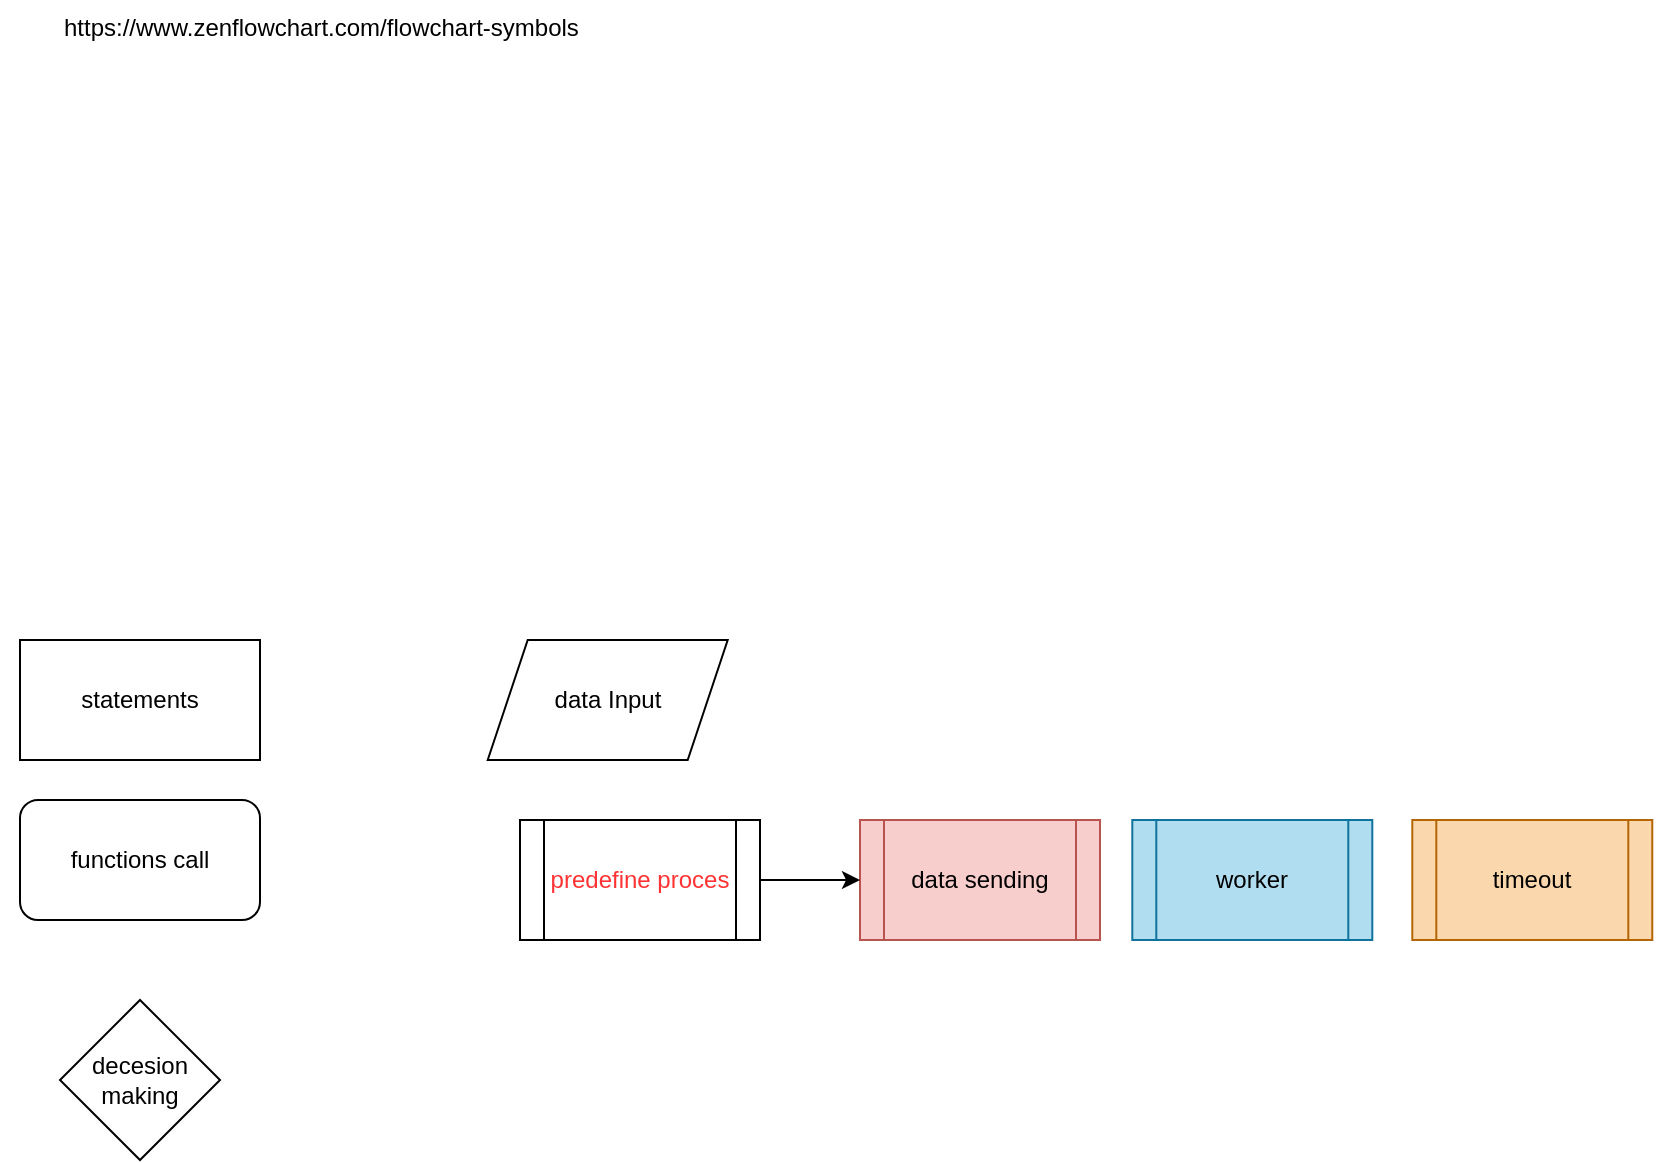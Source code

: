 <mxfile version="17.4.6" type="github">
  <diagram id="69YoF8s6pK7iw70b-nQL" name="Page-1">
    <mxGraphModel dx="1038" dy="579" grid="1" gridSize="10" guides="1" tooltips="1" connect="1" arrows="1" fold="1" page="1" pageScale="1" pageWidth="850" pageHeight="1100" math="0" shadow="0">
      <root>
        <mxCell id="0" />
        <mxCell id="1" parent="0" />
        <mxCell id="Gnrq6Jq-5mUZ2eu32NfB-6" value="" style="shape=image;verticalLabelPosition=bottom;labelBackgroundColor=default;verticalAlign=top;aspect=fixed;imageAspect=0;image=https://uploads-ssl.webflow.com/6184b461a39ff13bfb8c0556/61de99e8171cc6468145551d_flowchart-symbols-800.png;" vertex="1" parent="1">
          <mxGeometry x="30" y="70" width="363.85" height="240" as="geometry" />
        </mxCell>
        <UserObject label="https://www.zenflowchart.com/flowchart-symbols" link="https://www.zenflowchart.com/flowchart-symbols" id="Gnrq6Jq-5mUZ2eu32NfB-7">
          <mxCell style="text;whiteSpace=wrap;html=1;" vertex="1" parent="1">
            <mxGeometry x="60" y="30" width="280" height="30" as="geometry" />
          </mxCell>
        </UserObject>
        <mxCell id="Gnrq6Jq-5mUZ2eu32NfB-8" value="statements" style="rounded=0;whiteSpace=wrap;html=1;" vertex="1" parent="1">
          <mxGeometry x="40" y="350" width="120" height="60" as="geometry" />
        </mxCell>
        <mxCell id="Gnrq6Jq-5mUZ2eu32NfB-9" value="functions call" style="rounded=1;whiteSpace=wrap;html=1;" vertex="1" parent="1">
          <mxGeometry x="40" y="430" width="120" height="60" as="geometry" />
        </mxCell>
        <mxCell id="Gnrq6Jq-5mUZ2eu32NfB-10" value="decesion making" style="rhombus;whiteSpace=wrap;html=1;" vertex="1" parent="1">
          <mxGeometry x="60" y="530" width="80" height="80" as="geometry" />
        </mxCell>
        <mxCell id="Gnrq6Jq-5mUZ2eu32NfB-11" value="data Input" style="shape=parallelogram;perimeter=parallelogramPerimeter;whiteSpace=wrap;html=1;fixedSize=1;" vertex="1" parent="1">
          <mxGeometry x="273.85" y="350" width="120" height="60" as="geometry" />
        </mxCell>
        <mxCell id="Gnrq6Jq-5mUZ2eu32NfB-12" value="data sending" style="shape=process;whiteSpace=wrap;html=1;backgroundOutline=1;fillColor=#f8cecc;strokeColor=#b85450;" vertex="1" parent="1">
          <mxGeometry x="460" y="440" width="120" height="60" as="geometry" />
        </mxCell>
        <mxCell id="Gnrq6Jq-5mUZ2eu32NfB-13" value="timeout" style="shape=process;whiteSpace=wrap;html=1;backgroundOutline=1;fillColor=#fad7ac;strokeColor=#b46504;" vertex="1" parent="1">
          <mxGeometry x="736.15" y="440" width="120" height="60" as="geometry" />
        </mxCell>
        <mxCell id="Gnrq6Jq-5mUZ2eu32NfB-14" value="worker" style="shape=process;whiteSpace=wrap;html=1;backgroundOutline=1;fillColor=#b1ddf0;strokeColor=#10739e;" vertex="1" parent="1">
          <mxGeometry x="596.15" y="440" width="120" height="60" as="geometry" />
        </mxCell>
        <mxCell id="Gnrq6Jq-5mUZ2eu32NfB-16" value="" style="edgeStyle=orthogonalEdgeStyle;rounded=0;orthogonalLoop=1;jettySize=auto;html=1;fontColor=#000000;" edge="1" parent="1" source="Gnrq6Jq-5mUZ2eu32NfB-15" target="Gnrq6Jq-5mUZ2eu32NfB-12">
          <mxGeometry relative="1" as="geometry" />
        </mxCell>
        <mxCell id="Gnrq6Jq-5mUZ2eu32NfB-15" value="predefine proces" style="shape=process;whiteSpace=wrap;html=1;backgroundOutline=1;fontColor=#FF3333;" vertex="1" parent="1">
          <mxGeometry x="290" y="440" width="120" height="60" as="geometry" />
        </mxCell>
      </root>
    </mxGraphModel>
  </diagram>
</mxfile>

